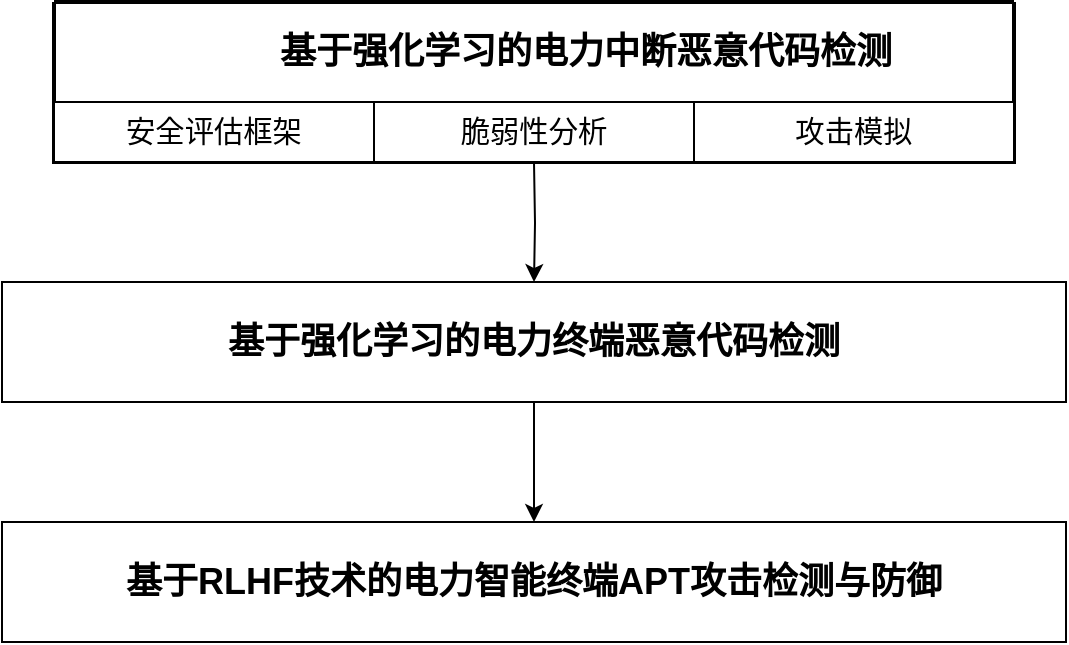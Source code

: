 <mxfile version="24.4.6" type="github">
  <diagram name="第 1 页" id="9BHL2iZfONTejXkZVWIC">
    <mxGraphModel dx="1254" dy="750" grid="1" gridSize="10" guides="1" tooltips="1" connect="1" arrows="1" fold="1" page="1" pageScale="1" pageWidth="827" pageHeight="1169" math="0" shadow="0">
      <root>
        <mxCell id="0" />
        <mxCell id="1" parent="0" />
        <mxCell id="6bbgUqb10xAO0LP9AUVm-4" style="edgeStyle=orthogonalEdgeStyle;rounded=0;orthogonalLoop=1;jettySize=auto;html=1;entryX=0.5;entryY=0;entryDx=0;entryDy=0;" parent="1" target="6bbgUqb10xAO0LP9AUVm-2" edge="1">
          <mxGeometry relative="1" as="geometry">
            <mxPoint x="414" y="330" as="sourcePoint" />
          </mxGeometry>
        </mxCell>
        <mxCell id="6bbgUqb10xAO0LP9AUVm-5" style="edgeStyle=orthogonalEdgeStyle;rounded=0;orthogonalLoop=1;jettySize=auto;html=1;entryX=0.5;entryY=0;entryDx=0;entryDy=0;" parent="1" source="6bbgUqb10xAO0LP9AUVm-2" target="6bbgUqb10xAO0LP9AUVm-3" edge="1">
          <mxGeometry relative="1" as="geometry" />
        </mxCell>
        <mxCell id="6bbgUqb10xAO0LP9AUVm-2" value="&lt;h2&gt;基于强化学习的电力终端恶意代码检测&lt;span lang=&quot;EN-US&quot;&gt;&lt;/span&gt;&lt;/h2&gt;" style="rounded=0;whiteSpace=wrap;html=1;" parent="1" vertex="1">
          <mxGeometry x="148" y="390" width="532" height="60" as="geometry" />
        </mxCell>
        <mxCell id="6bbgUqb10xAO0LP9AUVm-3" value="&lt;h2&gt;基于&lt;span lang=&quot;EN-US&quot;&gt;RLHF&lt;/span&gt;技术的电力智能终端&lt;span lang=&quot;EN-US&quot;&gt;APT&lt;/span&gt;攻击检测与防御&lt;span lang=&quot;EN-US&quot;&gt;&lt;/span&gt;&lt;/h2&gt;" style="rounded=0;whiteSpace=wrap;html=1;" parent="1" vertex="1">
          <mxGeometry x="148" y="510" width="532" height="60" as="geometry" />
        </mxCell>
        <mxCell id="TzQZ0hr8e3iL2BNSypwS-10" value="" style="swimlane;startSize=0;strokeWidth=2;" vertex="1" parent="1">
          <mxGeometry x="174" y="250" width="480" height="80" as="geometry" />
        </mxCell>
        <mxCell id="TzQZ0hr8e3iL2BNSypwS-2" value="&lt;span style=&quot;font-size:11.0pt;mso-bidi-font-size:12.0pt;&lt;br/&gt;line-height:150%;font-family:等线;mso-ascii-theme-font:minor-latin;mso-fareast-theme-font:&lt;br/&gt;minor-fareast;mso-hansi-theme-font:minor-latin;mso-bidi-font-family:&amp;quot;Times New Roman&amp;quot;;&lt;br/&gt;mso-bidi-theme-font:minor-bidi;mso-ansi-language:EN-US;mso-fareast-language:&lt;br/&gt;ZH-CN;mso-bidi-language:AR-SA&quot;&gt;安全评估框架&lt;/span&gt;" style="rounded=0;whiteSpace=wrap;html=1;" vertex="1" parent="TzQZ0hr8e3iL2BNSypwS-10">
          <mxGeometry y="50" width="160" height="30" as="geometry" />
        </mxCell>
        <mxCell id="TzQZ0hr8e3iL2BNSypwS-11" value="&lt;font face=&quot;等线&quot;&gt;&lt;span style=&quot;font-size: 14.667px;&quot;&gt;脆弱性分析&lt;/span&gt;&lt;/font&gt;" style="rounded=0;whiteSpace=wrap;html=1;" vertex="1" parent="TzQZ0hr8e3iL2BNSypwS-10">
          <mxGeometry x="160" y="50" width="160" height="30" as="geometry" />
        </mxCell>
        <mxCell id="TzQZ0hr8e3iL2BNSypwS-15" value="&lt;span style=&quot;font-size:11.0pt;mso-bidi-font-size:12.0pt;&lt;br/&gt;line-height:150%;font-family:等线;mso-ascii-theme-font:minor-latin;mso-fareast-theme-font:&lt;br/&gt;minor-fareast;mso-hansi-theme-font:minor-latin;mso-bidi-font-family:&amp;quot;Times New Roman&amp;quot;;&lt;br/&gt;mso-bidi-theme-font:minor-bidi;mso-ansi-language:EN-US;mso-fareast-language:&lt;br/&gt;ZH-CN;mso-bidi-language:AR-SA&quot;&gt;攻击模拟&lt;/span&gt;" style="rounded=0;whiteSpace=wrap;html=1;" vertex="1" parent="TzQZ0hr8e3iL2BNSypwS-10">
          <mxGeometry x="320" y="50" width="160" height="30" as="geometry" />
        </mxCell>
        <mxCell id="TzQZ0hr8e3iL2BNSypwS-16" value="&lt;font style=&quot;font-size: 18px;&quot;&gt;&lt;b&gt;基于强化学习的电力中断恶意代码检测&lt;/b&gt;&lt;/font&gt;" style="text;html=1;align=center;verticalAlign=middle;whiteSpace=wrap;rounded=0;" vertex="1" parent="TzQZ0hr8e3iL2BNSypwS-10">
          <mxGeometry x="98" y="10" width="336" height="30" as="geometry" />
        </mxCell>
      </root>
    </mxGraphModel>
  </diagram>
</mxfile>
